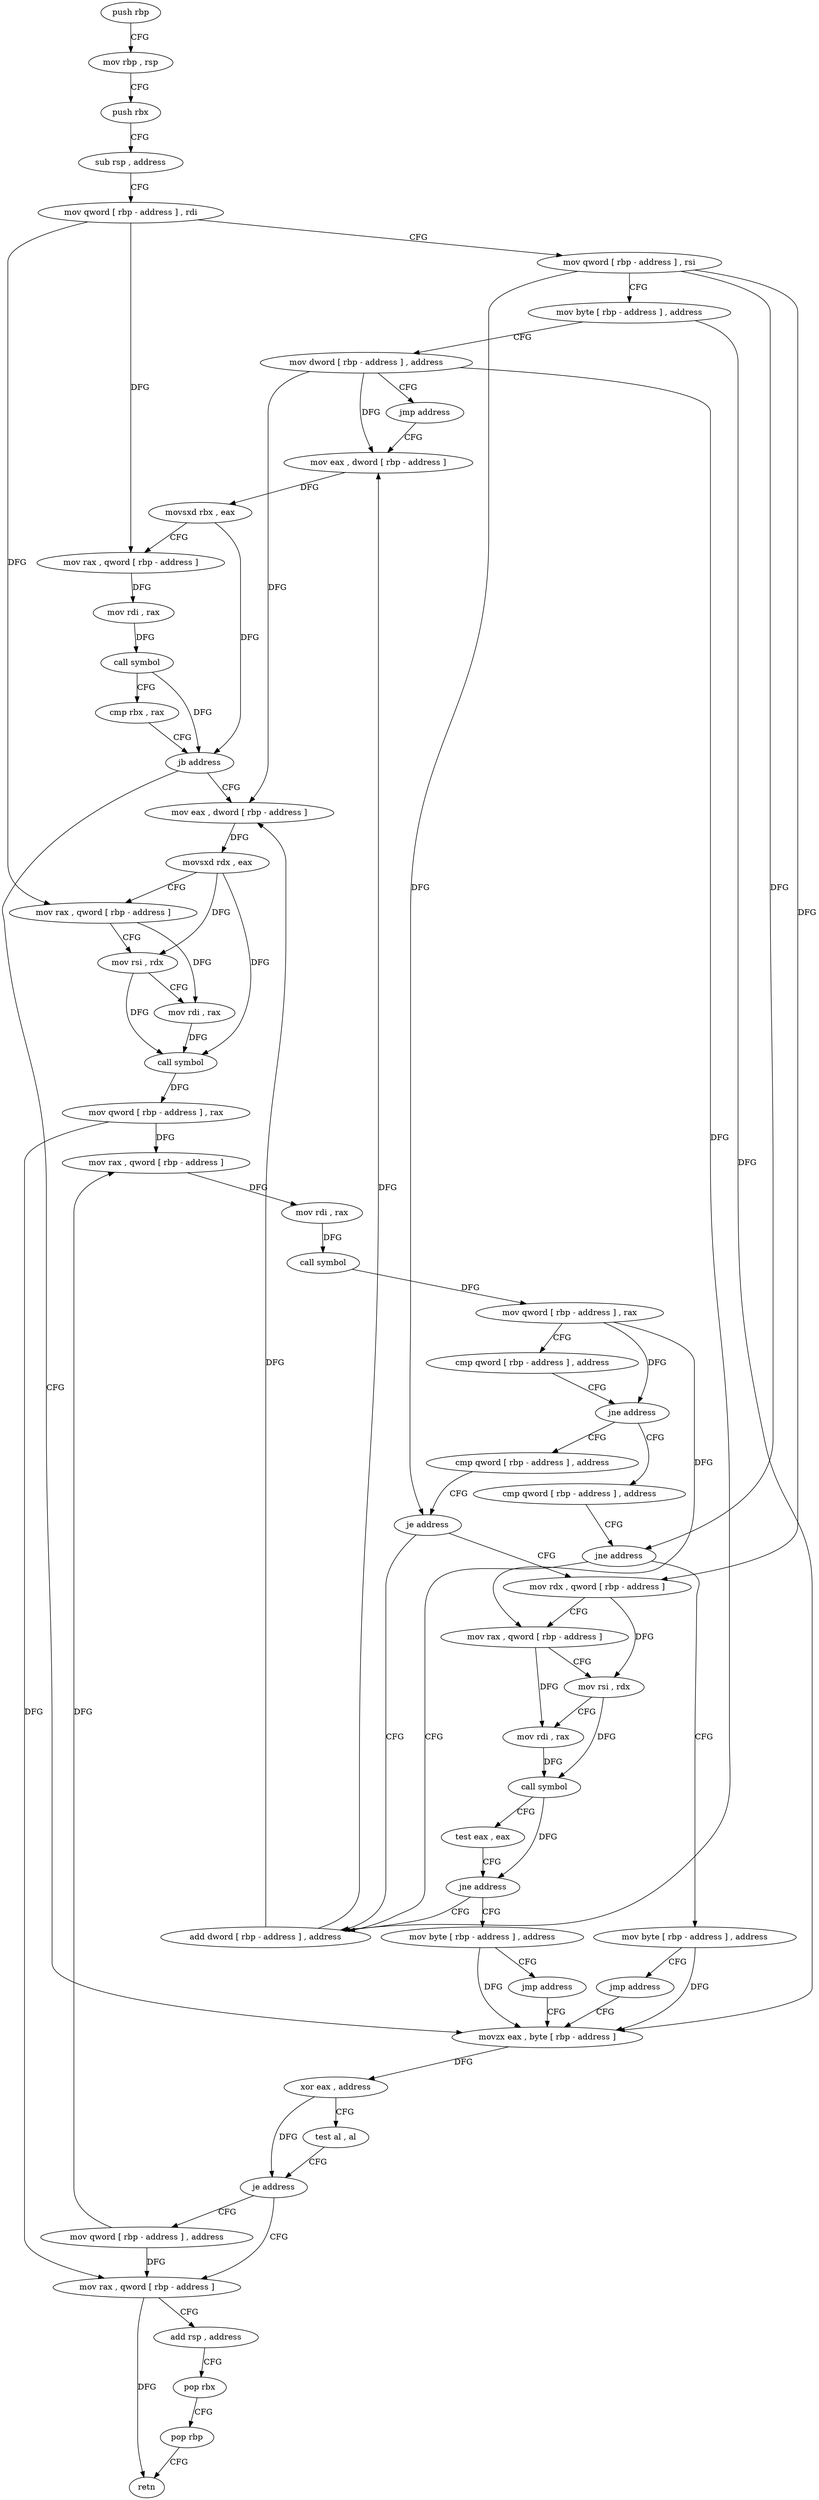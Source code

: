 digraph "func" {
"111268" [label = "push rbp" ]
"111269" [label = "mov rbp , rsp" ]
"111272" [label = "push rbx" ]
"111273" [label = "sub rsp , address" ]
"111277" [label = "mov qword [ rbp - address ] , rdi" ]
"111281" [label = "mov qword [ rbp - address ] , rsi" ]
"111285" [label = "mov byte [ rbp - address ] , address" ]
"111289" [label = "mov dword [ rbp - address ] , address" ]
"111296" [label = "jmp address" ]
"111399" [label = "mov eax , dword [ rbp - address ]" ]
"111402" [label = "movsxd rbx , eax" ]
"111405" [label = "mov rax , qword [ rbp - address ]" ]
"111409" [label = "mov rdi , rax" ]
"111412" [label = "call symbol" ]
"111417" [label = "cmp rbx , rax" ]
"111420" [label = "jb address" ]
"111298" [label = "mov eax , dword [ rbp - address ]" ]
"111422" [label = "movzx eax , byte [ rbp - address ]" ]
"111301" [label = "movsxd rdx , eax" ]
"111304" [label = "mov rax , qword [ rbp - address ]" ]
"111308" [label = "mov rsi , rdx" ]
"111311" [label = "mov rdi , rax" ]
"111314" [label = "call symbol" ]
"111319" [label = "mov qword [ rbp - address ] , rax" ]
"111323" [label = "mov rax , qword [ rbp - address ]" ]
"111327" [label = "mov rdi , rax" ]
"111330" [label = "call symbol" ]
"111335" [label = "mov qword [ rbp - address ] , rax" ]
"111339" [label = "cmp qword [ rbp - address ] , address" ]
"111344" [label = "jne address" ]
"111359" [label = "cmp qword [ rbp - address ] , address" ]
"111346" [label = "cmp qword [ rbp - address ] , address" ]
"111426" [label = "xor eax , address" ]
"111429" [label = "test al , al" ]
"111431" [label = "je address" ]
"111441" [label = "mov rax , qword [ rbp - address ]" ]
"111433" [label = "mov qword [ rbp - address ] , address" ]
"111364" [label = "je address" ]
"111395" [label = "add dword [ rbp - address ] , address" ]
"111366" [label = "mov rdx , qword [ rbp - address ]" ]
"111351" [label = "jne address" ]
"111353" [label = "mov byte [ rbp - address ] , address" ]
"111445" [label = "add rsp , address" ]
"111449" [label = "pop rbx" ]
"111450" [label = "pop rbp" ]
"111451" [label = "retn" ]
"111370" [label = "mov rax , qword [ rbp - address ]" ]
"111374" [label = "mov rsi , rdx" ]
"111377" [label = "mov rdi , rax" ]
"111380" [label = "call symbol" ]
"111385" [label = "test eax , eax" ]
"111387" [label = "jne address" ]
"111389" [label = "mov byte [ rbp - address ] , address" ]
"111357" [label = "jmp address" ]
"111393" [label = "jmp address" ]
"111268" -> "111269" [ label = "CFG" ]
"111269" -> "111272" [ label = "CFG" ]
"111272" -> "111273" [ label = "CFG" ]
"111273" -> "111277" [ label = "CFG" ]
"111277" -> "111281" [ label = "CFG" ]
"111277" -> "111405" [ label = "DFG" ]
"111277" -> "111304" [ label = "DFG" ]
"111281" -> "111285" [ label = "CFG" ]
"111281" -> "111364" [ label = "DFG" ]
"111281" -> "111351" [ label = "DFG" ]
"111281" -> "111366" [ label = "DFG" ]
"111285" -> "111289" [ label = "CFG" ]
"111285" -> "111422" [ label = "DFG" ]
"111289" -> "111296" [ label = "CFG" ]
"111289" -> "111399" [ label = "DFG" ]
"111289" -> "111298" [ label = "DFG" ]
"111289" -> "111395" [ label = "DFG" ]
"111296" -> "111399" [ label = "CFG" ]
"111399" -> "111402" [ label = "DFG" ]
"111402" -> "111405" [ label = "CFG" ]
"111402" -> "111420" [ label = "DFG" ]
"111405" -> "111409" [ label = "DFG" ]
"111409" -> "111412" [ label = "DFG" ]
"111412" -> "111417" [ label = "CFG" ]
"111412" -> "111420" [ label = "DFG" ]
"111417" -> "111420" [ label = "CFG" ]
"111420" -> "111298" [ label = "CFG" ]
"111420" -> "111422" [ label = "CFG" ]
"111298" -> "111301" [ label = "DFG" ]
"111422" -> "111426" [ label = "DFG" ]
"111301" -> "111304" [ label = "CFG" ]
"111301" -> "111308" [ label = "DFG" ]
"111301" -> "111314" [ label = "DFG" ]
"111304" -> "111308" [ label = "CFG" ]
"111304" -> "111311" [ label = "DFG" ]
"111308" -> "111311" [ label = "CFG" ]
"111308" -> "111314" [ label = "DFG" ]
"111311" -> "111314" [ label = "DFG" ]
"111314" -> "111319" [ label = "DFG" ]
"111319" -> "111323" [ label = "DFG" ]
"111319" -> "111441" [ label = "DFG" ]
"111323" -> "111327" [ label = "DFG" ]
"111327" -> "111330" [ label = "DFG" ]
"111330" -> "111335" [ label = "DFG" ]
"111335" -> "111339" [ label = "CFG" ]
"111335" -> "111344" [ label = "DFG" ]
"111335" -> "111370" [ label = "DFG" ]
"111339" -> "111344" [ label = "CFG" ]
"111344" -> "111359" [ label = "CFG" ]
"111344" -> "111346" [ label = "CFG" ]
"111359" -> "111364" [ label = "CFG" ]
"111346" -> "111351" [ label = "CFG" ]
"111426" -> "111429" [ label = "CFG" ]
"111426" -> "111431" [ label = "DFG" ]
"111429" -> "111431" [ label = "CFG" ]
"111431" -> "111441" [ label = "CFG" ]
"111431" -> "111433" [ label = "CFG" ]
"111441" -> "111445" [ label = "CFG" ]
"111441" -> "111451" [ label = "DFG" ]
"111433" -> "111441" [ label = "DFG" ]
"111433" -> "111323" [ label = "DFG" ]
"111364" -> "111395" [ label = "CFG" ]
"111364" -> "111366" [ label = "CFG" ]
"111395" -> "111399" [ label = "DFG" ]
"111395" -> "111298" [ label = "DFG" ]
"111366" -> "111370" [ label = "CFG" ]
"111366" -> "111374" [ label = "DFG" ]
"111351" -> "111395" [ label = "CFG" ]
"111351" -> "111353" [ label = "CFG" ]
"111353" -> "111357" [ label = "CFG" ]
"111353" -> "111422" [ label = "DFG" ]
"111445" -> "111449" [ label = "CFG" ]
"111449" -> "111450" [ label = "CFG" ]
"111450" -> "111451" [ label = "CFG" ]
"111370" -> "111374" [ label = "CFG" ]
"111370" -> "111377" [ label = "DFG" ]
"111374" -> "111377" [ label = "CFG" ]
"111374" -> "111380" [ label = "DFG" ]
"111377" -> "111380" [ label = "DFG" ]
"111380" -> "111385" [ label = "CFG" ]
"111380" -> "111387" [ label = "DFG" ]
"111385" -> "111387" [ label = "CFG" ]
"111387" -> "111395" [ label = "CFG" ]
"111387" -> "111389" [ label = "CFG" ]
"111389" -> "111393" [ label = "CFG" ]
"111389" -> "111422" [ label = "DFG" ]
"111357" -> "111422" [ label = "CFG" ]
"111393" -> "111422" [ label = "CFG" ]
}
